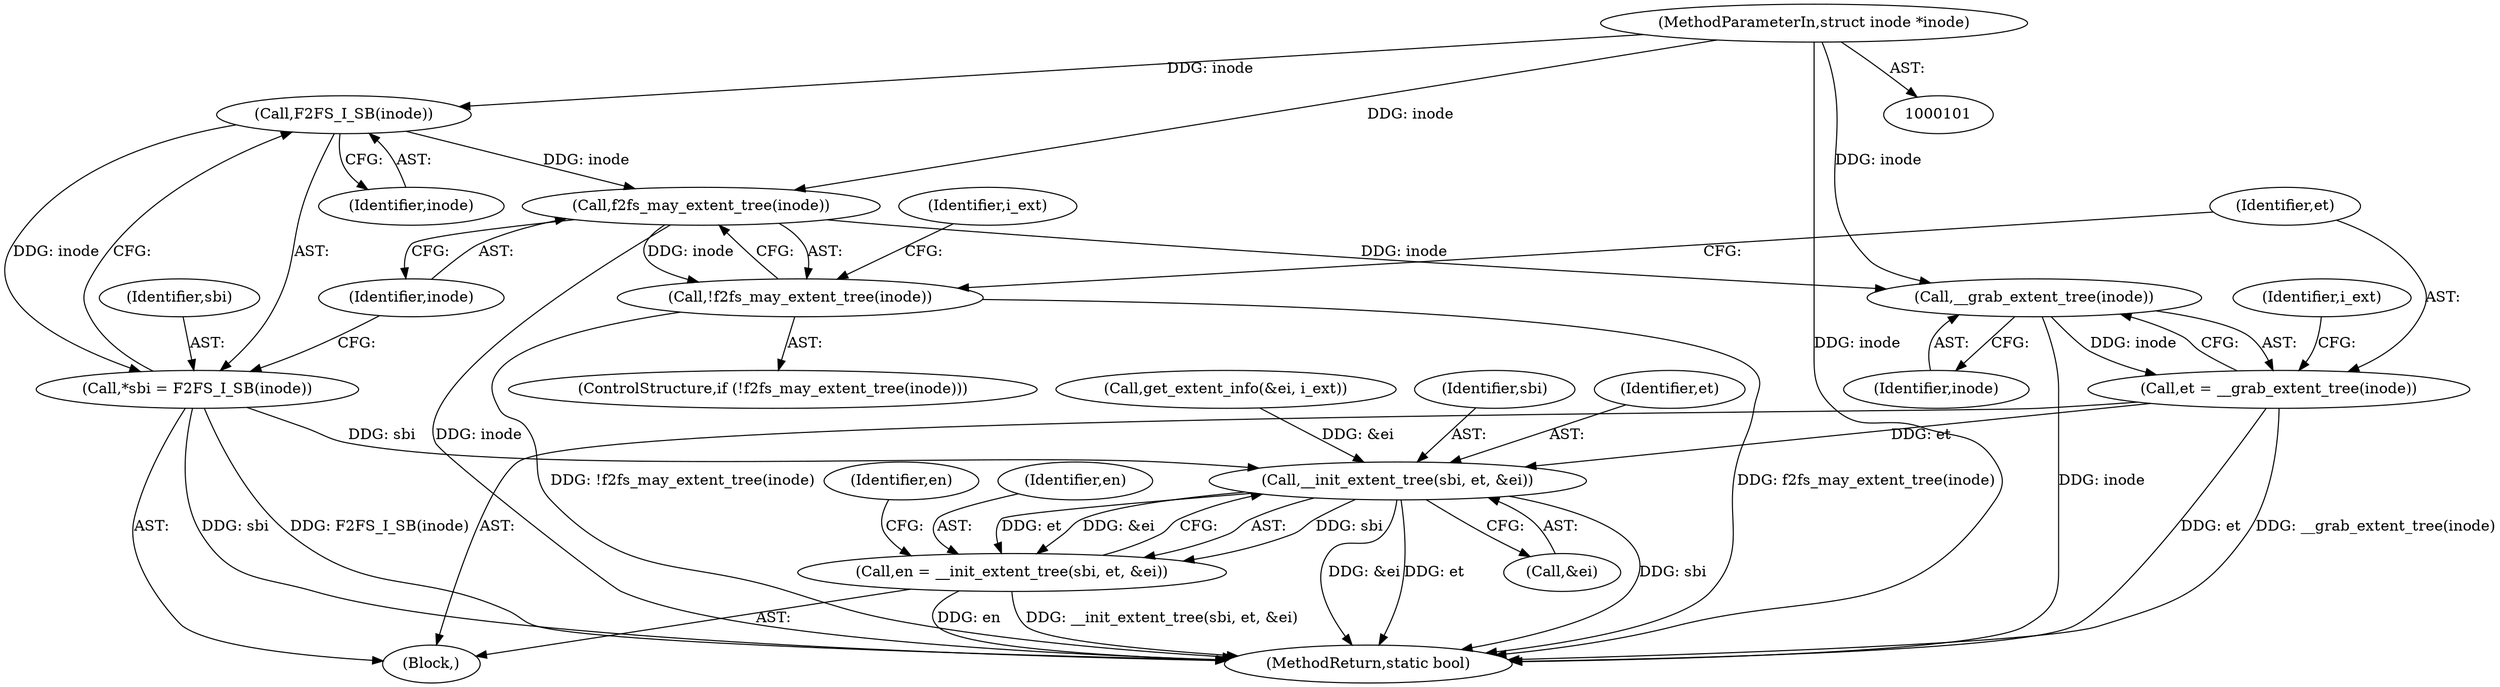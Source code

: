 digraph "0_linux_dad48e73127ba10279ea33e6dbc8d3905c4d31c0@pointer" {
"1000108" [label="(Call,F2FS_I_SB(inode))"];
"1000102" [label="(MethodParameterIn,struct inode *inode)"];
"1000106" [label="(Call,*sbi = F2FS_I_SB(inode))"];
"1000166" [label="(Call,__init_extent_tree(sbi, et, &ei))"];
"1000164" [label="(Call,en = __init_extent_tree(sbi, et, &ei))"];
"1000115" [label="(Call,f2fs_may_extent_tree(inode))"];
"1000114" [label="(Call,!f2fs_may_extent_tree(inode))"];
"1000136" [label="(Call,__grab_extent_tree(inode))"];
"1000134" [label="(Call,et = __grab_extent_tree(inode))"];
"1000104" [label="(Block,)"];
"1000148" [label="(Call,get_extent_info(&ei, i_ext))"];
"1000116" [label="(Identifier,inode)"];
"1000109" [label="(Identifier,inode)"];
"1000172" [label="(Identifier,en)"];
"1000167" [label="(Identifier,sbi)"];
"1000102" [label="(MethodParameterIn,struct inode *inode)"];
"1000136" [label="(Call,__grab_extent_tree(inode))"];
"1000113" [label="(ControlStructure,if (!f2fs_may_extent_tree(inode)))"];
"1000169" [label="(Call,&ei)"];
"1000168" [label="(Identifier,et)"];
"1000114" [label="(Call,!f2fs_may_extent_tree(inode))"];
"1000135" [label="(Identifier,et)"];
"1000201" [label="(MethodReturn,static bool)"];
"1000164" [label="(Call,en = __init_extent_tree(sbi, et, &ei))"];
"1000165" [label="(Identifier,en)"];
"1000166" [label="(Call,__init_extent_tree(sbi, et, &ei))"];
"1000107" [label="(Identifier,sbi)"];
"1000108" [label="(Call,F2FS_I_SB(inode))"];
"1000120" [label="(Identifier,i_ext)"];
"1000141" [label="(Identifier,i_ext)"];
"1000134" [label="(Call,et = __grab_extent_tree(inode))"];
"1000137" [label="(Identifier,inode)"];
"1000106" [label="(Call,*sbi = F2FS_I_SB(inode))"];
"1000115" [label="(Call,f2fs_may_extent_tree(inode))"];
"1000108" -> "1000106"  [label="AST: "];
"1000108" -> "1000109"  [label="CFG: "];
"1000109" -> "1000108"  [label="AST: "];
"1000106" -> "1000108"  [label="CFG: "];
"1000108" -> "1000106"  [label="DDG: inode"];
"1000102" -> "1000108"  [label="DDG: inode"];
"1000108" -> "1000115"  [label="DDG: inode"];
"1000102" -> "1000101"  [label="AST: "];
"1000102" -> "1000201"  [label="DDG: inode"];
"1000102" -> "1000115"  [label="DDG: inode"];
"1000102" -> "1000136"  [label="DDG: inode"];
"1000106" -> "1000104"  [label="AST: "];
"1000107" -> "1000106"  [label="AST: "];
"1000116" -> "1000106"  [label="CFG: "];
"1000106" -> "1000201"  [label="DDG: F2FS_I_SB(inode)"];
"1000106" -> "1000201"  [label="DDG: sbi"];
"1000106" -> "1000166"  [label="DDG: sbi"];
"1000166" -> "1000164"  [label="AST: "];
"1000166" -> "1000169"  [label="CFG: "];
"1000167" -> "1000166"  [label="AST: "];
"1000168" -> "1000166"  [label="AST: "];
"1000169" -> "1000166"  [label="AST: "];
"1000164" -> "1000166"  [label="CFG: "];
"1000166" -> "1000201"  [label="DDG: &ei"];
"1000166" -> "1000201"  [label="DDG: et"];
"1000166" -> "1000201"  [label="DDG: sbi"];
"1000166" -> "1000164"  [label="DDG: sbi"];
"1000166" -> "1000164"  [label="DDG: et"];
"1000166" -> "1000164"  [label="DDG: &ei"];
"1000134" -> "1000166"  [label="DDG: et"];
"1000148" -> "1000166"  [label="DDG: &ei"];
"1000164" -> "1000104"  [label="AST: "];
"1000165" -> "1000164"  [label="AST: "];
"1000172" -> "1000164"  [label="CFG: "];
"1000164" -> "1000201"  [label="DDG: en"];
"1000164" -> "1000201"  [label="DDG: __init_extent_tree(sbi, et, &ei)"];
"1000115" -> "1000114"  [label="AST: "];
"1000115" -> "1000116"  [label="CFG: "];
"1000116" -> "1000115"  [label="AST: "];
"1000114" -> "1000115"  [label="CFG: "];
"1000115" -> "1000201"  [label="DDG: inode"];
"1000115" -> "1000114"  [label="DDG: inode"];
"1000115" -> "1000136"  [label="DDG: inode"];
"1000114" -> "1000113"  [label="AST: "];
"1000120" -> "1000114"  [label="CFG: "];
"1000135" -> "1000114"  [label="CFG: "];
"1000114" -> "1000201"  [label="DDG: !f2fs_may_extent_tree(inode)"];
"1000114" -> "1000201"  [label="DDG: f2fs_may_extent_tree(inode)"];
"1000136" -> "1000134"  [label="AST: "];
"1000136" -> "1000137"  [label="CFG: "];
"1000137" -> "1000136"  [label="AST: "];
"1000134" -> "1000136"  [label="CFG: "];
"1000136" -> "1000201"  [label="DDG: inode"];
"1000136" -> "1000134"  [label="DDG: inode"];
"1000134" -> "1000104"  [label="AST: "];
"1000135" -> "1000134"  [label="AST: "];
"1000141" -> "1000134"  [label="CFG: "];
"1000134" -> "1000201"  [label="DDG: et"];
"1000134" -> "1000201"  [label="DDG: __grab_extent_tree(inode)"];
}
